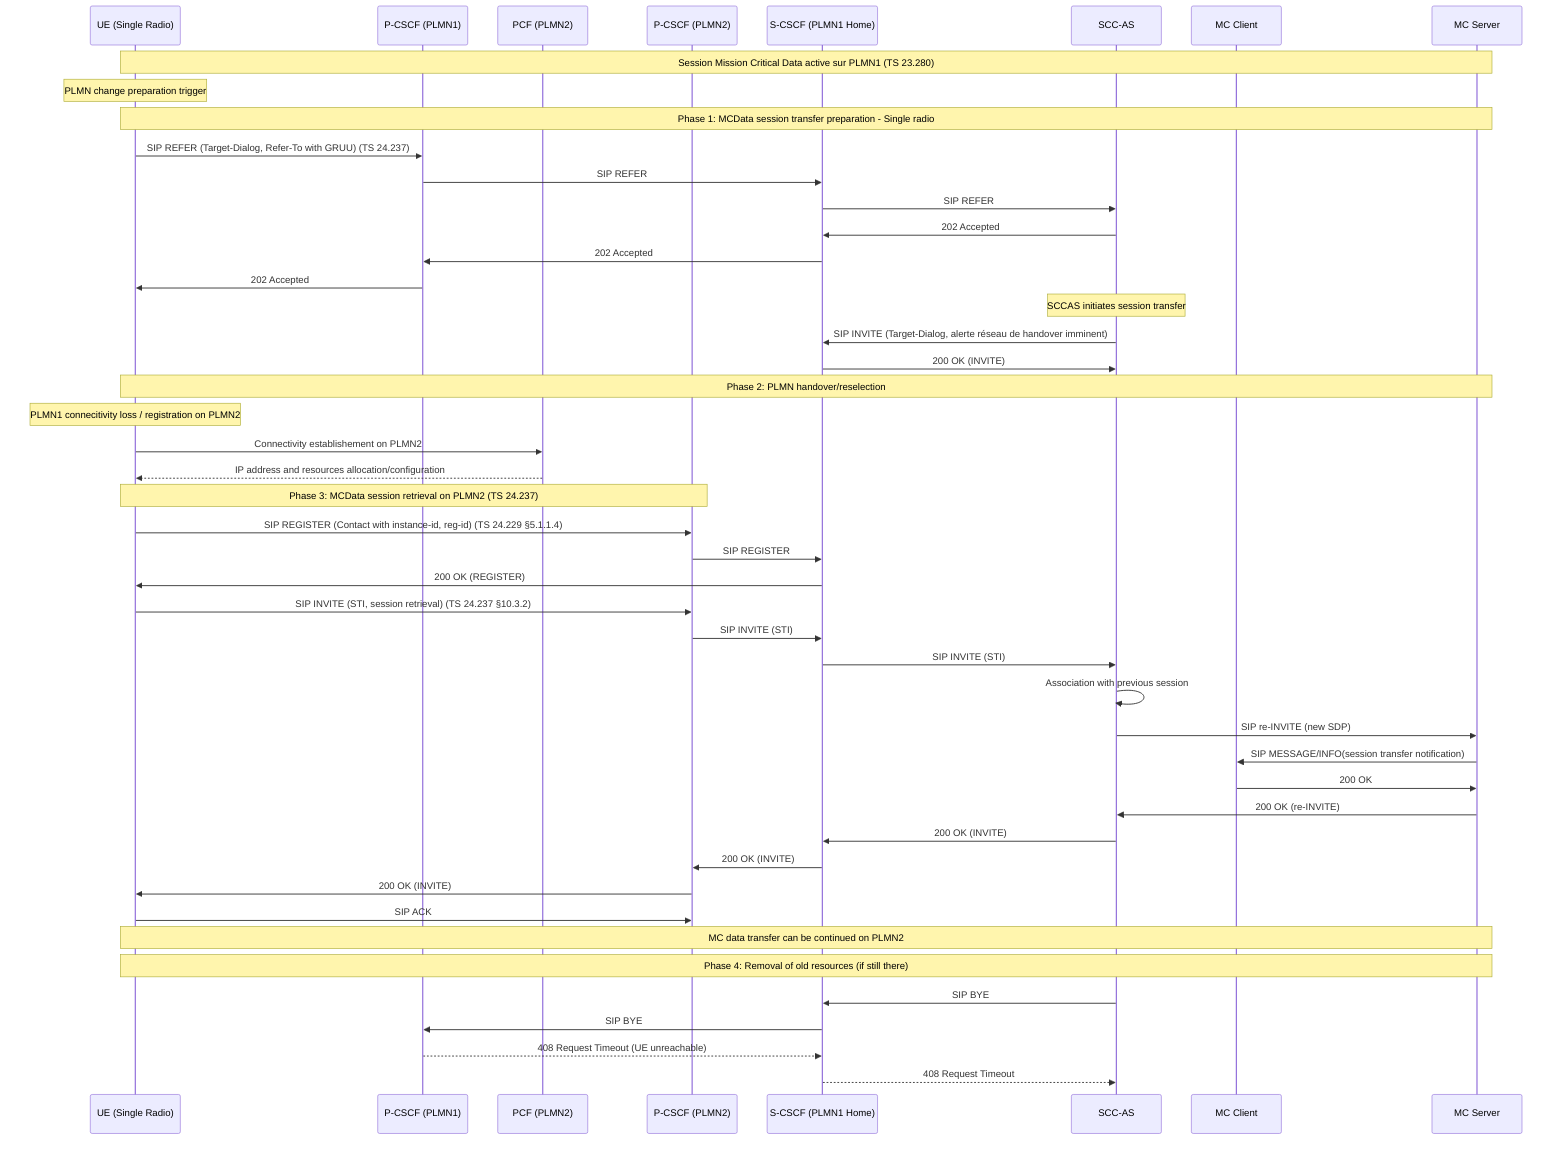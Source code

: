 sequenceDiagram
    participant UE as UE (Single Radio)
    participant PCSCF1 as P-CSCF (PLMN1)
    participant PCF2 as PCF (PLMN2)
    participant PCSCF2 as P-CSCF (PLMN2)
    participant SCSCF as S-CSCF (PLMN1 Home)
    participant SCCAS as SCC-AS
    participant MCClient as MC Client
    participant MCServer as MC Server

    Note over UE,MCServer: Session Mission Critical Data active sur PLMN1 (TS 23.280)
    
    Note over UE: PLMN change preparation trigger
     Note over UE,MCServer: Phase 1: MCData session transfer preparation - Single radio 
      UE->>PCSCF1: SIP REFER (Target-Dialog, Refer-To with GRUU) (TS 24.237)
    PCSCF1->>SCSCF: SIP REFER
    SCSCF->>SCCAS: SIP REFER
    SCCAS->>SCSCF: 202 Accepted
    SCSCF->>PCSCF1: 202 Accepted
    PCSCF1->>UE: 202 Accepted
    
    Note over SCCAS: SCCAS initiates session transfer
    
    SCCAS->>SCSCF: SIP INVITE (Target-Dialog, alerte réseau de handover imminent)
    SCSCF->>SCCAS: 200 OK (INVITE)
    
    Note over UE,MCServer: Phase 2: PLMN handover/reselection
    Note over UE: PLMN1 connecitivity loss / registration on  PLMN2
    
    UE->>PCF2: Connectivity establishement on  PLMN2
    PCF2-->>UE: IP address and resources allocation/configuration
    
    Note over UE,PCSCF2: Phase 3: MCData session retrieval on PLMN2 (TS 24.237)
    
    UE->>PCSCF2: SIP REGISTER (Contact with instance-id, reg-id) (TS 24.229 §5.1.1.4)
    PCSCF2->>SCSCF: SIP REGISTER
    SCSCF->>UE: 200 OK (REGISTER)
    
    UE->>PCSCF2: SIP INVITE (STI, session retrieval) (TS 24.237 §10.3.2)
    PCSCF2->>SCSCF: SIP INVITE (STI)
    SCSCF->>SCCAS: SIP INVITE (STI)
    SCCAS->>SCCAS: Association with previous session
    SCCAS->>MCServer: SIP re-INVITE (new SDP)
    
    MCServer->>MCClient: SIP MESSAGE/INFO(session transfer notification)
    MCClient->>MCServer: 200 OK
    
    MCServer->>SCCAS: 200 OK (re-INVITE)
    SCCAS->>SCSCF: 200 OK (INVITE)
    SCSCF->>PCSCF2: 200 OK (INVITE)
    PCSCF2->>UE: 200 OK (INVITE)
    UE->>PCSCF2: SIP ACK
    
    Note over UE,MCServer: MC data transfer can be continued on PLMN2
   
    Note over UE,MCServer: Phase 4: Removal of old resources (if still there)
    
    SCCAS->>SCSCF: SIP BYE 
    SCSCF->>PCSCF1: SIP BYE
    PCSCF1-->>SCSCF: 408 Request Timeout (UE unreachable)
    SCSCF-->>SCCAS: 408 Request Timeout